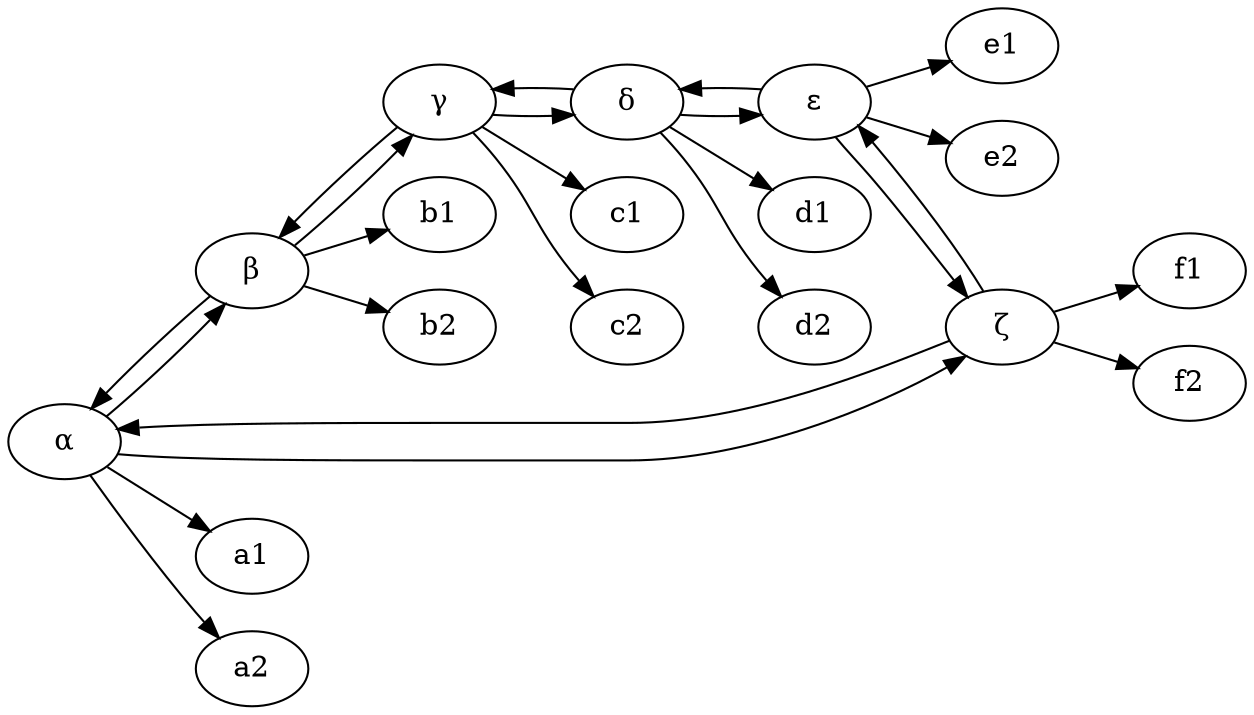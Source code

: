 digraph {
    rankdir=LR

    a[label="&alpha;"]
    b[label="&beta;"]
    c[label="&gamma;"]
    d[label="&delta;"]
    e[label="&epsilon;"]
    f[label="&zeta;"]

    a -> b;
    b -> c;
    c -> d;
    d -> e;
    e -> f;
    f -> a;

    b -> a;
    c -> b;
    d -> c;
    e -> d;
    f -> e;
    a -> f;

    a -> a1;
    a -> a2;
    b -> b1;
    b -> b2;
    c -> c1;
    c -> c2;
    d -> d1;
    d -> d2;
    e -> e1;
    e -> e2;
    f -> f1;
    f -> f2;
}
